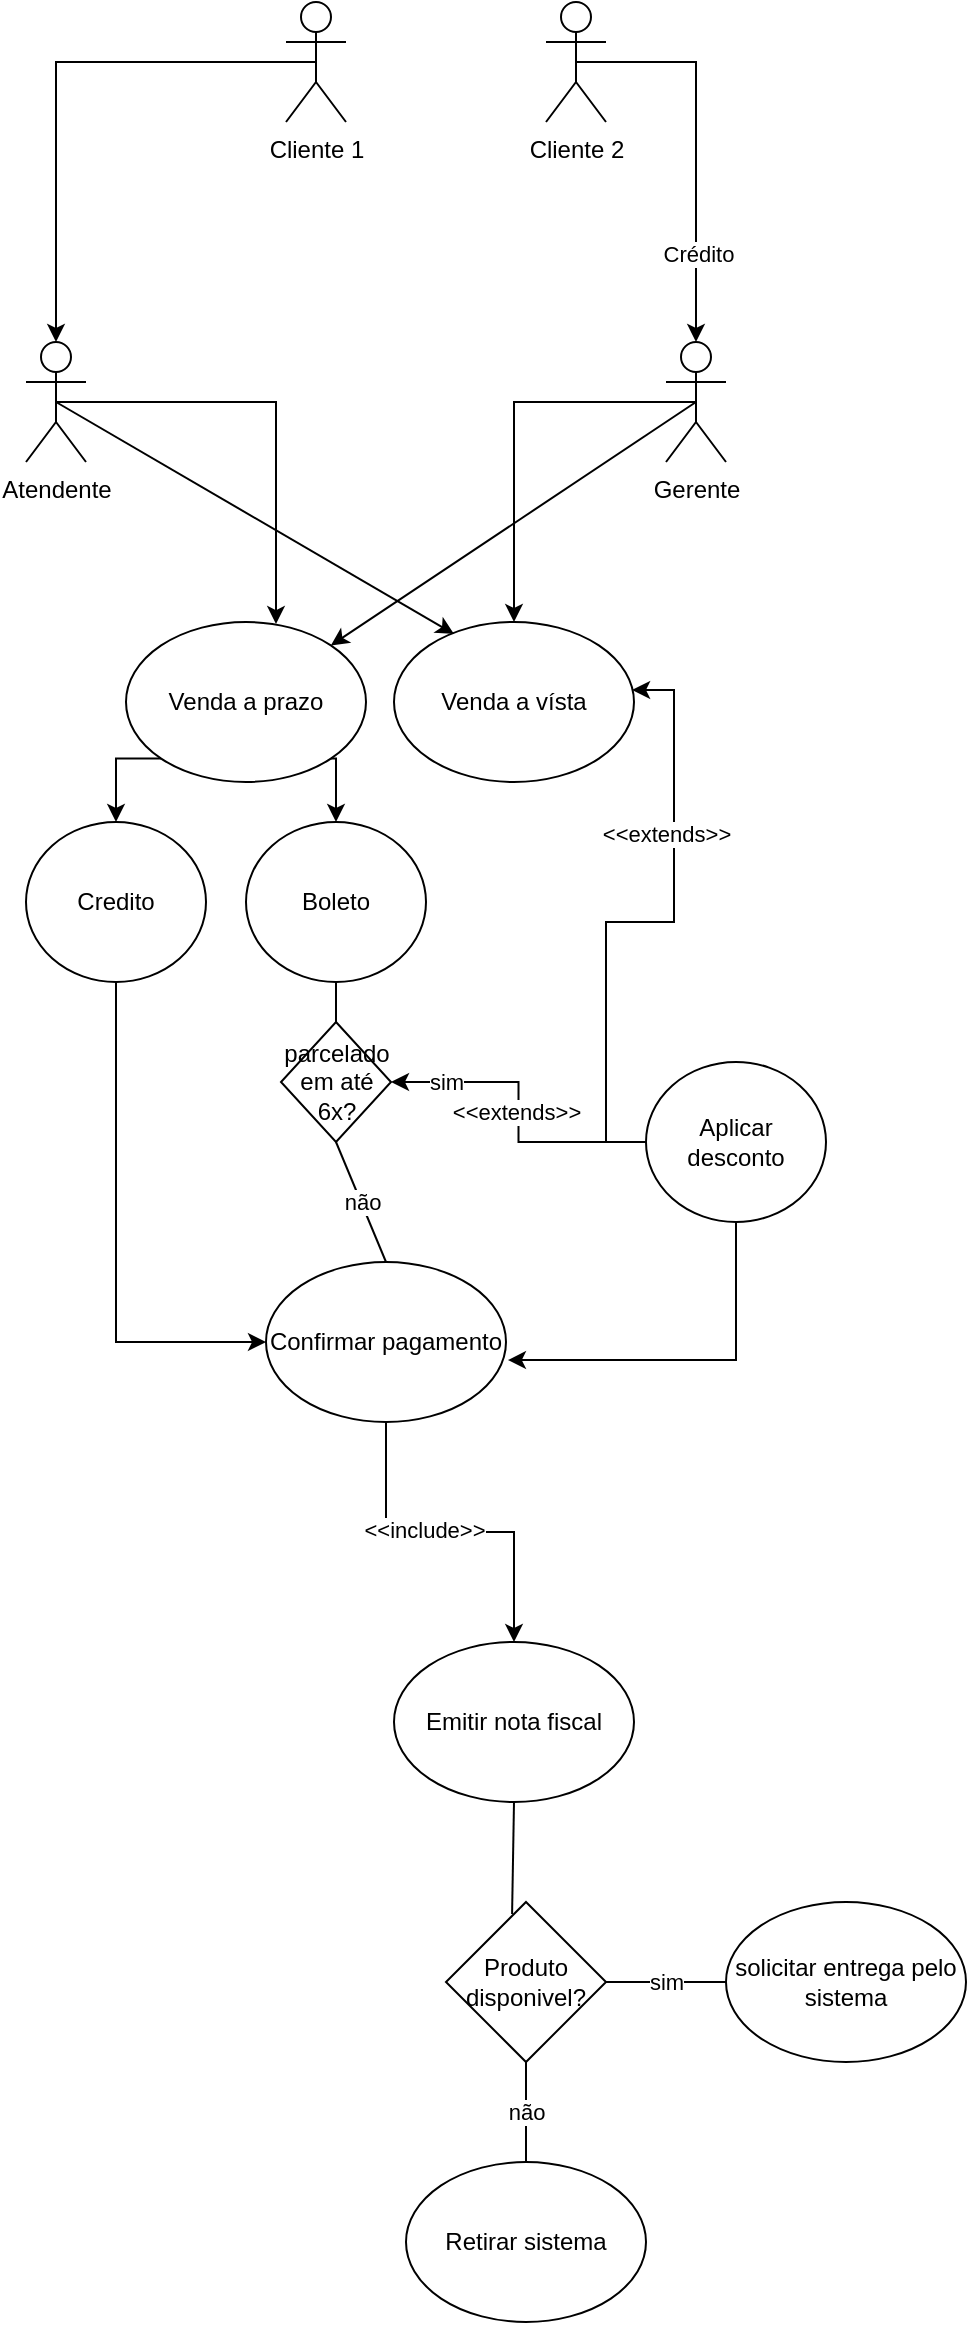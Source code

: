 <mxfile version="20.4.0" type="github">
  <diagram id="H-XppuKHptiDzfwQs7Fx" name="Página-1">
    <mxGraphModel dx="867" dy="489" grid="1" gridSize="10" guides="1" tooltips="1" connect="1" arrows="1" fold="1" page="1" pageScale="1" pageWidth="827" pageHeight="1169" math="0" shadow="0">
      <root>
        <mxCell id="0" />
        <mxCell id="1" parent="0" />
        <mxCell id="QGpVAQ2C3rYsjJZ4pZRN-18" style="edgeStyle=orthogonalEdgeStyle;rounded=0;orthogonalLoop=1;jettySize=auto;html=1;exitX=0.5;exitY=0.5;exitDx=0;exitDy=0;exitPerimeter=0;entryX=0.625;entryY=0.013;entryDx=0;entryDy=0;entryPerimeter=0;" edge="1" parent="1" source="QGpVAQ2C3rYsjJZ4pZRN-1" target="QGpVAQ2C3rYsjJZ4pZRN-5">
          <mxGeometry relative="1" as="geometry" />
        </mxCell>
        <mxCell id="QGpVAQ2C3rYsjJZ4pZRN-1" value="Atendente" style="shape=umlActor;verticalLabelPosition=bottom;verticalAlign=top;html=1;outlineConnect=0;" vertex="1" parent="1">
          <mxGeometry x="110" y="200" width="30" height="60" as="geometry" />
        </mxCell>
        <mxCell id="QGpVAQ2C3rYsjJZ4pZRN-17" style="edgeStyle=orthogonalEdgeStyle;rounded=0;orthogonalLoop=1;jettySize=auto;html=1;exitX=0.5;exitY=0.5;exitDx=0;exitDy=0;exitPerimeter=0;entryX=0.5;entryY=0;entryDx=0;entryDy=0;" edge="1" parent="1" source="QGpVAQ2C3rYsjJZ4pZRN-3" target="QGpVAQ2C3rYsjJZ4pZRN-15">
          <mxGeometry relative="1" as="geometry" />
        </mxCell>
        <mxCell id="QGpVAQ2C3rYsjJZ4pZRN-3" value="Gerente&lt;br&gt;" style="shape=umlActor;verticalLabelPosition=bottom;verticalAlign=top;html=1;outlineConnect=0;" vertex="1" parent="1">
          <mxGeometry x="430" y="200" width="30" height="60" as="geometry" />
        </mxCell>
        <mxCell id="QGpVAQ2C3rYsjJZ4pZRN-34" style="edgeStyle=orthogonalEdgeStyle;rounded=0;orthogonalLoop=1;jettySize=auto;html=1;exitX=0;exitY=1;exitDx=0;exitDy=0;entryX=0.5;entryY=0;entryDx=0;entryDy=0;strokeColor=default;" edge="1" parent="1" source="QGpVAQ2C3rYsjJZ4pZRN-5" target="QGpVAQ2C3rYsjJZ4pZRN-22">
          <mxGeometry relative="1" as="geometry" />
        </mxCell>
        <mxCell id="QGpVAQ2C3rYsjJZ4pZRN-35" style="edgeStyle=orthogonalEdgeStyle;rounded=0;orthogonalLoop=1;jettySize=auto;html=1;exitX=1;exitY=1;exitDx=0;exitDy=0;entryX=0.5;entryY=0;entryDx=0;entryDy=0;strokeColor=default;" edge="1" parent="1" source="QGpVAQ2C3rYsjJZ4pZRN-5" target="QGpVAQ2C3rYsjJZ4pZRN-23">
          <mxGeometry relative="1" as="geometry" />
        </mxCell>
        <mxCell id="QGpVAQ2C3rYsjJZ4pZRN-5" value="Venda a prazo" style="ellipse;whiteSpace=wrap;html=1;" vertex="1" parent="1">
          <mxGeometry x="160" y="340" width="120" height="80" as="geometry" />
        </mxCell>
        <mxCell id="QGpVAQ2C3rYsjJZ4pZRN-12" style="edgeStyle=orthogonalEdgeStyle;rounded=0;orthogonalLoop=1;jettySize=auto;html=1;exitX=0.5;exitY=0.5;exitDx=0;exitDy=0;exitPerimeter=0;entryX=0.5;entryY=0;entryDx=0;entryDy=0;entryPerimeter=0;" edge="1" parent="1" source="QGpVAQ2C3rYsjJZ4pZRN-8" target="QGpVAQ2C3rYsjJZ4pZRN-1">
          <mxGeometry relative="1" as="geometry" />
        </mxCell>
        <mxCell id="QGpVAQ2C3rYsjJZ4pZRN-8" value="Cliente 1" style="shape=umlActor;verticalLabelPosition=bottom;verticalAlign=top;html=1;outlineConnect=0;" vertex="1" parent="1">
          <mxGeometry x="240" y="30" width="30" height="60" as="geometry" />
        </mxCell>
        <mxCell id="QGpVAQ2C3rYsjJZ4pZRN-13" style="edgeStyle=orthogonalEdgeStyle;rounded=0;orthogonalLoop=1;jettySize=auto;html=1;exitX=0.5;exitY=0.5;exitDx=0;exitDy=0;exitPerimeter=0;entryX=0.5;entryY=0;entryDx=0;entryDy=0;entryPerimeter=0;" edge="1" parent="1" source="QGpVAQ2C3rYsjJZ4pZRN-11" target="QGpVAQ2C3rYsjJZ4pZRN-3">
          <mxGeometry relative="1" as="geometry" />
        </mxCell>
        <mxCell id="QGpVAQ2C3rYsjJZ4pZRN-14" value="Crédito" style="edgeLabel;html=1;align=center;verticalAlign=middle;resizable=0;points=[];" vertex="1" connectable="0" parent="QGpVAQ2C3rYsjJZ4pZRN-13">
          <mxGeometry x="0.56" y="1" relative="1" as="geometry">
            <mxPoint as="offset" />
          </mxGeometry>
        </mxCell>
        <mxCell id="QGpVAQ2C3rYsjJZ4pZRN-11" value="Cliente 2" style="shape=umlActor;verticalLabelPosition=bottom;verticalAlign=top;html=1;outlineConnect=0;" vertex="1" parent="1">
          <mxGeometry x="370" y="30" width="30" height="60" as="geometry" />
        </mxCell>
        <mxCell id="QGpVAQ2C3rYsjJZ4pZRN-15" value="Venda a vísta" style="ellipse;whiteSpace=wrap;html=1;" vertex="1" parent="1">
          <mxGeometry x="294" y="340" width="120" height="80" as="geometry" />
        </mxCell>
        <mxCell id="QGpVAQ2C3rYsjJZ4pZRN-20" value="" style="endArrow=classic;html=1;rounded=0;entryX=1;entryY=0;entryDx=0;entryDy=0;exitX=0.5;exitY=0.5;exitDx=0;exitDy=0;exitPerimeter=0;" edge="1" parent="1" source="QGpVAQ2C3rYsjJZ4pZRN-3" target="QGpVAQ2C3rYsjJZ4pZRN-5">
          <mxGeometry width="50" height="50" relative="1" as="geometry">
            <mxPoint x="390" y="290" as="sourcePoint" />
            <mxPoint x="440" y="240" as="targetPoint" />
          </mxGeometry>
        </mxCell>
        <mxCell id="QGpVAQ2C3rYsjJZ4pZRN-21" value="" style="endArrow=classic;html=1;rounded=0;exitX=0.5;exitY=0.5;exitDx=0;exitDy=0;exitPerimeter=0;entryX=0.25;entryY=0.075;entryDx=0;entryDy=0;entryPerimeter=0;" edge="1" parent="1" source="QGpVAQ2C3rYsjJZ4pZRN-1" target="QGpVAQ2C3rYsjJZ4pZRN-15">
          <mxGeometry width="50" height="50" relative="1" as="geometry">
            <mxPoint x="390" y="290" as="sourcePoint" />
            <mxPoint x="440" y="240" as="targetPoint" />
          </mxGeometry>
        </mxCell>
        <mxCell id="QGpVAQ2C3rYsjJZ4pZRN-37" style="edgeStyle=orthogonalEdgeStyle;rounded=0;orthogonalLoop=1;jettySize=auto;html=1;strokeColor=default;targetPortConstraint=west;" edge="1" parent="1" source="QGpVAQ2C3rYsjJZ4pZRN-22" target="QGpVAQ2C3rYsjJZ4pZRN-36">
          <mxGeometry relative="1" as="geometry">
            <mxPoint x="155" y="750" as="targetPoint" />
          </mxGeometry>
        </mxCell>
        <mxCell id="QGpVAQ2C3rYsjJZ4pZRN-22" value="Credito" style="ellipse;whiteSpace=wrap;html=1;" vertex="1" parent="1">
          <mxGeometry x="110" y="440" width="90" height="80" as="geometry" />
        </mxCell>
        <mxCell id="QGpVAQ2C3rYsjJZ4pZRN-23" value="Boleto" style="ellipse;whiteSpace=wrap;html=1;" vertex="1" parent="1">
          <mxGeometry x="220" y="440" width="90" height="80" as="geometry" />
        </mxCell>
        <mxCell id="QGpVAQ2C3rYsjJZ4pZRN-29" value="sim" style="edgeStyle=orthogonalEdgeStyle;rounded=0;orthogonalLoop=1;jettySize=auto;html=1;entryX=1;entryY=0.5;entryDx=0;entryDy=0;strokeColor=default;" edge="1" parent="1" source="QGpVAQ2C3rYsjJZ4pZRN-24" target="QGpVAQ2C3rYsjJZ4pZRN-47">
          <mxGeometry x="0.651" relative="1" as="geometry">
            <mxPoint as="offset" />
          </mxGeometry>
        </mxCell>
        <mxCell id="QGpVAQ2C3rYsjJZ4pZRN-30" value="&amp;lt;&amp;lt;extends&amp;gt;&amp;gt;" style="edgeLabel;html=1;align=center;verticalAlign=middle;resizable=0;points=[];" vertex="1" connectable="0" parent="QGpVAQ2C3rYsjJZ4pZRN-29">
          <mxGeometry x="0.103" y="1" relative="1" as="geometry">
            <mxPoint x="-1" y="8" as="offset" />
          </mxGeometry>
        </mxCell>
        <mxCell id="QGpVAQ2C3rYsjJZ4pZRN-32" style="edgeStyle=orthogonalEdgeStyle;rounded=0;orthogonalLoop=1;jettySize=auto;html=1;strokeColor=default;entryX=0.992;entryY=0.425;entryDx=0;entryDy=0;entryPerimeter=0;" edge="1" parent="1" source="QGpVAQ2C3rYsjJZ4pZRN-24" target="QGpVAQ2C3rYsjJZ4pZRN-15">
          <mxGeometry relative="1" as="geometry">
            <mxPoint x="465" y="360" as="targetPoint" />
          </mxGeometry>
        </mxCell>
        <mxCell id="QGpVAQ2C3rYsjJZ4pZRN-33" value="&amp;lt;&amp;lt;extends&amp;gt;&amp;gt;" style="edgeLabel;html=1;align=center;verticalAlign=middle;resizable=0;points=[];" vertex="1" connectable="0" parent="QGpVAQ2C3rYsjJZ4pZRN-32">
          <mxGeometry x="0.382" y="4" relative="1" as="geometry">
            <mxPoint as="offset" />
          </mxGeometry>
        </mxCell>
        <mxCell id="QGpVAQ2C3rYsjJZ4pZRN-38" style="edgeStyle=orthogonalEdgeStyle;rounded=0;orthogonalLoop=1;jettySize=auto;html=1;entryX=1.008;entryY=0.613;entryDx=0;entryDy=0;entryPerimeter=0;strokeColor=default;sourcePortConstraint=south;" edge="1" parent="1" source="QGpVAQ2C3rYsjJZ4pZRN-24" target="QGpVAQ2C3rYsjJZ4pZRN-36">
          <mxGeometry relative="1" as="geometry" />
        </mxCell>
        <mxCell id="QGpVAQ2C3rYsjJZ4pZRN-24" value="Aplicar desconto" style="ellipse;whiteSpace=wrap;html=1;" vertex="1" parent="1">
          <mxGeometry x="420" y="560" width="90" height="80" as="geometry" />
        </mxCell>
        <mxCell id="QGpVAQ2C3rYsjJZ4pZRN-40" style="edgeStyle=orthogonalEdgeStyle;rounded=0;orthogonalLoop=1;jettySize=auto;html=1;entryX=0.5;entryY=0;entryDx=0;entryDy=0;strokeColor=default;" edge="1" parent="1" source="QGpVAQ2C3rYsjJZ4pZRN-36" target="QGpVAQ2C3rYsjJZ4pZRN-39">
          <mxGeometry relative="1" as="geometry" />
        </mxCell>
        <mxCell id="QGpVAQ2C3rYsjJZ4pZRN-41" value="&amp;lt;&amp;lt;include&amp;gt;&amp;gt;" style="edgeLabel;html=1;align=center;verticalAlign=middle;resizable=0;points=[];" vertex="1" connectable="0" parent="QGpVAQ2C3rYsjJZ4pZRN-40">
          <mxGeometry x="-0.149" y="1" relative="1" as="geometry">
            <mxPoint as="offset" />
          </mxGeometry>
        </mxCell>
        <mxCell id="QGpVAQ2C3rYsjJZ4pZRN-36" value="Confirmar pagamento" style="ellipse;whiteSpace=wrap;html=1;" vertex="1" parent="1">
          <mxGeometry x="230" y="660" width="120" height="80" as="geometry" />
        </mxCell>
        <mxCell id="QGpVAQ2C3rYsjJZ4pZRN-39" value="Emitir nota fiscal" style="ellipse;whiteSpace=wrap;html=1;" vertex="1" parent="1">
          <mxGeometry x="294" y="850" width="120" height="80" as="geometry" />
        </mxCell>
        <mxCell id="QGpVAQ2C3rYsjJZ4pZRN-42" value="Produto disponivel?" style="rhombus;whiteSpace=wrap;html=1;" vertex="1" parent="1">
          <mxGeometry x="320" y="980" width="80" height="80" as="geometry" />
        </mxCell>
        <mxCell id="QGpVAQ2C3rYsjJZ4pZRN-44" value="" style="endArrow=none;html=1;rounded=0;strokeColor=default;exitX=0.413;exitY=0.075;exitDx=0;exitDy=0;entryX=0.5;entryY=1;entryDx=0;entryDy=0;exitPerimeter=0;" edge="1" parent="1" source="QGpVAQ2C3rYsjJZ4pZRN-42" target="QGpVAQ2C3rYsjJZ4pZRN-39">
          <mxGeometry width="50" height="50" relative="1" as="geometry">
            <mxPoint x="390" y="950" as="sourcePoint" />
            <mxPoint x="440" y="900" as="targetPoint" />
          </mxGeometry>
        </mxCell>
        <mxCell id="QGpVAQ2C3rYsjJZ4pZRN-45" value="sim" style="endArrow=none;html=1;rounded=0;strokeColor=default;exitX=1;exitY=0.5;exitDx=0;exitDy=0;" edge="1" parent="1" source="QGpVAQ2C3rYsjJZ4pZRN-42">
          <mxGeometry width="50" height="50" relative="1" as="geometry">
            <mxPoint x="390" y="950" as="sourcePoint" />
            <mxPoint x="460" y="1020" as="targetPoint" />
          </mxGeometry>
        </mxCell>
        <mxCell id="QGpVAQ2C3rYsjJZ4pZRN-46" value="não" style="endArrow=none;html=1;rounded=0;strokeColor=default;exitX=0.5;exitY=1;exitDx=0;exitDy=0;" edge="1" parent="1" source="QGpVAQ2C3rYsjJZ4pZRN-42">
          <mxGeometry width="50" height="50" relative="1" as="geometry">
            <mxPoint x="390" y="950" as="sourcePoint" />
            <mxPoint x="360" y="1110" as="targetPoint" />
          </mxGeometry>
        </mxCell>
        <mxCell id="QGpVAQ2C3rYsjJZ4pZRN-47" value="parcelado em até 6x?" style="rhombus;whiteSpace=wrap;html=1;" vertex="1" parent="1">
          <mxGeometry x="237.5" y="540" width="55" height="60" as="geometry" />
        </mxCell>
        <mxCell id="QGpVAQ2C3rYsjJZ4pZRN-48" value="" style="endArrow=none;html=1;rounded=0;strokeColor=default;exitX=0.5;exitY=0;exitDx=0;exitDy=0;entryX=0.5;entryY=1;entryDx=0;entryDy=0;" edge="1" parent="1" source="QGpVAQ2C3rYsjJZ4pZRN-47" target="QGpVAQ2C3rYsjJZ4pZRN-23">
          <mxGeometry width="50" height="50" relative="1" as="geometry">
            <mxPoint x="390" y="520" as="sourcePoint" />
            <mxPoint x="440" y="470" as="targetPoint" />
          </mxGeometry>
        </mxCell>
        <mxCell id="QGpVAQ2C3rYsjJZ4pZRN-50" value="não" style="endArrow=none;html=1;rounded=0;strokeColor=default;exitX=0.5;exitY=1;exitDx=0;exitDy=0;entryX=0.5;entryY=0;entryDx=0;entryDy=0;" edge="1" parent="1" source="QGpVAQ2C3rYsjJZ4pZRN-47" target="QGpVAQ2C3rYsjJZ4pZRN-36">
          <mxGeometry width="50" height="50" relative="1" as="geometry">
            <mxPoint x="390" y="520" as="sourcePoint" />
            <mxPoint x="440" y="470" as="targetPoint" />
          </mxGeometry>
        </mxCell>
        <mxCell id="QGpVAQ2C3rYsjJZ4pZRN-51" value="solicitar entrega pelo sistema" style="ellipse;whiteSpace=wrap;html=1;" vertex="1" parent="1">
          <mxGeometry x="460" y="980" width="120" height="80" as="geometry" />
        </mxCell>
        <mxCell id="QGpVAQ2C3rYsjJZ4pZRN-53" value="Retirar sistema" style="ellipse;whiteSpace=wrap;html=1;" vertex="1" parent="1">
          <mxGeometry x="300" y="1110" width="120" height="80" as="geometry" />
        </mxCell>
      </root>
    </mxGraphModel>
  </diagram>
</mxfile>
